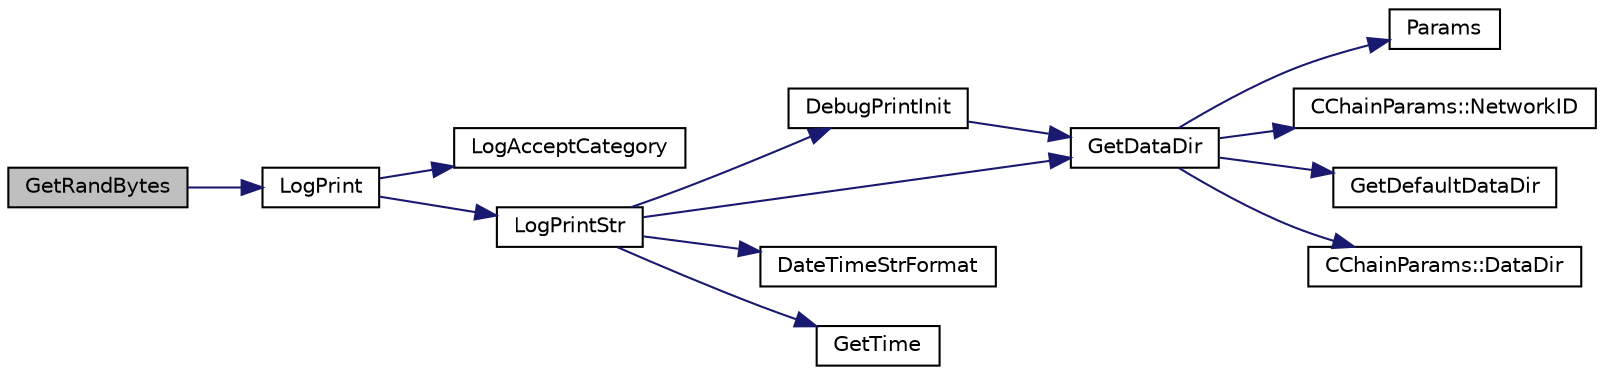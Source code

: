 digraph "GetRandBytes"
{
  edge [fontname="Helvetica",fontsize="10",labelfontname="Helvetica",labelfontsize="10"];
  node [fontname="Helvetica",fontsize="10",shape=record];
  rankdir="LR";
  Node3042 [label="GetRandBytes",height=0.2,width=0.4,color="black", fillcolor="grey75", style="filled", fontcolor="black"];
  Node3042 -> Node3043 [color="midnightblue",fontsize="10",style="solid",fontname="Helvetica"];
  Node3043 [label="LogPrint",height=0.2,width=0.4,color="black", fillcolor="white", style="filled",URL="$d8/d3c/util_8h.html#aab1f837a2366f424bdc996fdf6352171"];
  Node3043 -> Node3044 [color="midnightblue",fontsize="10",style="solid",fontname="Helvetica"];
  Node3044 [label="LogAcceptCategory",height=0.2,width=0.4,color="black", fillcolor="white", style="filled",URL="$d8/d3c/util_8h.html#a343d2a13efe00125f78d25dafb0a8d98"];
  Node3043 -> Node3045 [color="midnightblue",fontsize="10",style="solid",fontname="Helvetica"];
  Node3045 [label="LogPrintStr",height=0.2,width=0.4,color="black", fillcolor="white", style="filled",URL="$d8/d3c/util_8h.html#afd4c3002b2797c0560adddb6af3ca1da"];
  Node3045 -> Node3046 [color="midnightblue",fontsize="10",style="solid",fontname="Helvetica"];
  Node3046 [label="DebugPrintInit",height=0.2,width=0.4,color="black", fillcolor="white", style="filled",URL="$df/d2d/util_8cpp.html#a751ff5f21d880737811136b5e0bcea12"];
  Node3046 -> Node3047 [color="midnightblue",fontsize="10",style="solid",fontname="Helvetica"];
  Node3047 [label="GetDataDir",height=0.2,width=0.4,color="black", fillcolor="white", style="filled",URL="$df/d2d/util_8cpp.html#ab83866a054745d4b30a3948a1b44beba"];
  Node3047 -> Node3048 [color="midnightblue",fontsize="10",style="solid",fontname="Helvetica"];
  Node3048 [label="Params",height=0.2,width=0.4,color="black", fillcolor="white", style="filled",URL="$df/dbf/chainparams_8cpp.html#ace5c5b706d71a324a417dd2db394fd4a",tooltip="Return the currently selected parameters. "];
  Node3047 -> Node3049 [color="midnightblue",fontsize="10",style="solid",fontname="Helvetica"];
  Node3049 [label="CChainParams::NetworkID",height=0.2,width=0.4,color="black", fillcolor="white", style="filled",URL="$d1/d4f/class_c_chain_params.html#a90dc493ec0c0325c98c3ac06eb99862b"];
  Node3047 -> Node3050 [color="midnightblue",fontsize="10",style="solid",fontname="Helvetica"];
  Node3050 [label="GetDefaultDataDir",height=0.2,width=0.4,color="black", fillcolor="white", style="filled",URL="$df/d2d/util_8cpp.html#ab272995de020a3bcbf743be630e485c6"];
  Node3047 -> Node3051 [color="midnightblue",fontsize="10",style="solid",fontname="Helvetica"];
  Node3051 [label="CChainParams::DataDir",height=0.2,width=0.4,color="black", fillcolor="white", style="filled",URL="$d1/d4f/class_c_chain_params.html#a959488b5d8e6fe62857940b831d73a78"];
  Node3045 -> Node3047 [color="midnightblue",fontsize="10",style="solid",fontname="Helvetica"];
  Node3045 -> Node3052 [color="midnightblue",fontsize="10",style="solid",fontname="Helvetica"];
  Node3052 [label="DateTimeStrFormat",height=0.2,width=0.4,color="black", fillcolor="white", style="filled",URL="$df/d2d/util_8cpp.html#a749bc6776c8ec72d7c5e4dea56aee415"];
  Node3045 -> Node3053 [color="midnightblue",fontsize="10",style="solid",fontname="Helvetica"];
  Node3053 [label="GetTime",height=0.2,width=0.4,color="black", fillcolor="white", style="filled",URL="$df/d2d/util_8cpp.html#a46fac5fba8ba905b5f9acb364f5d8c6f"];
}
